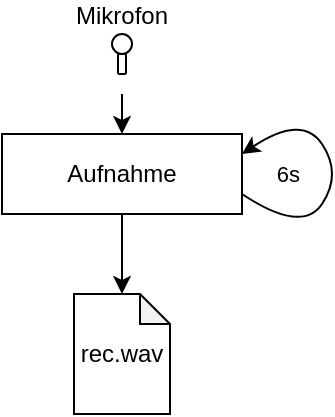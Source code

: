 <mxfile version="18.1.3" type="github" pages="4">
  <diagram id="bARDX519lpYNtVwNuSN_" name="Aufnahme">
    <mxGraphModel dx="1422" dy="766" grid="1" gridSize="10" guides="1" tooltips="1" connect="1" arrows="1" fold="1" page="1" pageScale="1" pageWidth="827" pageHeight="1169" math="0" shadow="0">
      <root>
        <mxCell id="0" />
        <mxCell id="1" parent="0" />
        <mxCell id="b0Co7ium0--Q_egbyEHV-4" style="edgeStyle=orthogonalEdgeStyle;rounded=0;orthogonalLoop=1;jettySize=auto;html=1;entryX=0.5;entryY=0;entryDx=0;entryDy=0;" parent="1" target="b0Co7ium0--Q_egbyEHV-3" edge="1">
          <mxGeometry relative="1" as="geometry">
            <mxPoint x="420" y="100" as="sourcePoint" />
          </mxGeometry>
        </mxCell>
        <mxCell id="b0Co7ium0--Q_egbyEHV-6" style="edgeStyle=orthogonalEdgeStyle;rounded=0;orthogonalLoop=1;jettySize=auto;html=1;entryX=0.5;entryY=0;entryDx=0;entryDy=0;entryPerimeter=0;" parent="1" source="b0Co7ium0--Q_egbyEHV-3" target="b0Co7ium0--Q_egbyEHV-5" edge="1">
          <mxGeometry relative="1" as="geometry" />
        </mxCell>
        <mxCell id="b0Co7ium0--Q_egbyEHV-3" value="Aufnahme" style="rounded=0;whiteSpace=wrap;html=1;fillColor=none;" parent="1" vertex="1">
          <mxGeometry x="360" y="120" width="120" height="40" as="geometry" />
        </mxCell>
        <mxCell id="b0Co7ium0--Q_egbyEHV-5" value="rec.wav" style="shape=note;whiteSpace=wrap;html=1;backgroundOutline=1;darkOpacity=0.05;fillColor=none;size=15;" parent="1" vertex="1">
          <mxGeometry x="396" y="200" width="48" height="60" as="geometry" />
        </mxCell>
        <mxCell id="b0Co7ium0--Q_egbyEHV-7" value="6s" style="curved=1;endArrow=classic;html=1;rounded=0;exitX=1;exitY=0.75;exitDx=0;exitDy=0;entryX=1;entryY=0.25;entryDx=0;entryDy=0;labelPosition=left;verticalLabelPosition=middle;align=right;verticalAlign=middle;" parent="1" source="b0Co7ium0--Q_egbyEHV-3" target="b0Co7ium0--Q_egbyEHV-3" edge="1">
          <mxGeometry x="0.154" y="17" width="50" height="50" relative="1" as="geometry">
            <mxPoint x="500" y="170" as="sourcePoint" />
            <mxPoint x="550" y="120" as="targetPoint" />
            <Array as="points">
              <mxPoint x="510" y="170" />
              <mxPoint x="530" y="140" />
              <mxPoint x="510" y="110" />
            </Array>
            <mxPoint as="offset" />
          </mxGeometry>
        </mxCell>
        <mxCell id="gfYS3WAT8t4bStKWkL5o-2" value="Mikrofon" style="ellipse;whiteSpace=wrap;html=1;aspect=fixed;shadow=0;sketch=0;fontSize=12;strokeColor=default;strokeWidth=1;fillColor=none;gradientColor=none;labelPosition=center;verticalLabelPosition=top;align=center;verticalAlign=bottom;" parent="1" vertex="1">
          <mxGeometry x="415" y="70" width="10" height="10" as="geometry" />
        </mxCell>
        <mxCell id="gfYS3WAT8t4bStKWkL5o-3" value="" style="rounded=1;whiteSpace=wrap;html=1;shadow=0;sketch=0;fontSize=12;strokeColor=default;strokeWidth=1;fillColor=none;gradientColor=none;" parent="1" vertex="1">
          <mxGeometry x="418" y="80" width="4" height="10" as="geometry" />
        </mxCell>
      </root>
    </mxGraphModel>
  </diagram>
  <diagram id="ig6ye1CEXL4cXCdWVsDu" name="Analyse">
    <mxGraphModel dx="677" dy="334" grid="1" gridSize="10" guides="1" tooltips="1" connect="1" arrows="1" fold="1" page="1" pageScale="1" pageWidth="827" pageHeight="1169" math="0" shadow="0">
      <root>
        <mxCell id="0" />
        <mxCell id="1" parent="0" />
        <mxCell id="jsb996s4NbxFvLmRE1MH-1" value="" style="rounded=0;whiteSpace=wrap;html=1;strokeWidth=1;fillColor=none;" parent="1" vertex="1">
          <mxGeometry x="260" y="160" width="490" height="100" as="geometry" />
        </mxCell>
        <mxCell id="jsb996s4NbxFvLmRE1MH-2" value="Tempo" style="html=1;verticalAlign=middle;labelBackgroundColor=none;endArrow=oval;endFill=0;endSize=8;rounded=0;labelPosition=left;verticalLabelPosition=middle;align=right;horizontal=0;" parent="1" edge="1">
          <mxGeometry x="1" y="10" width="160" relative="1" as="geometry">
            <mxPoint x="329.61" y="260" as="sourcePoint" />
            <mxPoint x="329.61" y="290" as="targetPoint" />
            <mxPoint x="-10" y="10" as="offset" />
          </mxGeometry>
        </mxCell>
        <mxCell id="DFTSDrlV5FmtQoffszC6-1" value="rec.wav" style="shape=note;whiteSpace=wrap;html=1;backgroundOutline=1;darkOpacity=0.05;fillColor=none;size=15;" parent="1" vertex="1">
          <mxGeometry x="480" y="50" width="50" height="70" as="geometry" />
        </mxCell>
        <mxCell id="7AgodbxEZoKmrq7ZFADK-1" value="RhythmExtractor2013" style="rounded=0;whiteSpace=wrap;html=1;strokeWidth=1;fillColor=none;fontSize=12;" parent="1" vertex="1">
          <mxGeometry x="270" y="190" width="120" height="40" as="geometry" />
        </mxCell>
        <mxCell id="7AgodbxEZoKmrq7ZFADK-2" value="Loudness" style="rounded=0;whiteSpace=wrap;html=1;strokeWidth=1;fillColor=none;" parent="1" vertex="1">
          <mxGeometry x="400" y="190" width="81" height="40" as="geometry" />
        </mxCell>
        <mxCell id="7AgodbxEZoKmrq7ZFADK-3" value="KeyExtractor" style="rounded=0;whiteSpace=wrap;html=1;strokeWidth=1;fillColor=none;" parent="1" vertex="1">
          <mxGeometry x="490" y="190" width="80" height="40" as="geometry" />
        </mxCell>
        <mxCell id="7AgodbxEZoKmrq7ZFADK-4" value="Lautstärke" style="html=1;verticalAlign=middle;labelBackgroundColor=none;endArrow=oval;endFill=0;endSize=8;rounded=0;labelPosition=left;verticalLabelPosition=middle;align=right;horizontal=0;" parent="1" edge="1">
          <mxGeometry x="1" y="10" width="160" relative="1" as="geometry">
            <mxPoint x="440.21" y="260" as="sourcePoint" />
            <mxPoint x="440.21" y="290" as="targetPoint" />
            <mxPoint x="-9" y="10" as="offset" />
          </mxGeometry>
        </mxCell>
        <mxCell id="7AgodbxEZoKmrq7ZFADK-5" value="Tonhöhe" style="verticalAlign=middle;labelBackgroundColor=none;endArrow=oval;endFill=0;endSize=8;rounded=0;labelPosition=left;verticalLabelPosition=middle;align=right;html=1;labelBorderColor=none;horizontal=0;" parent="1" edge="1">
          <mxGeometry x="1" y="10" width="160" relative="1" as="geometry">
            <mxPoint x="510" y="260" as="sourcePoint" />
            <mxPoint x="510" y="290" as="targetPoint" />
            <mxPoint x="-10" y="10" as="offset" />
          </mxGeometry>
        </mxCell>
        <mxCell id="7AgodbxEZoKmrq7ZFADK-6" value="Tonalität" style="html=1;verticalAlign=middle;labelBackgroundColor=none;endArrow=oval;endFill=0;endSize=8;rounded=0;labelPosition=left;verticalLabelPosition=middle;align=right;horizontal=0;" parent="1" edge="1">
          <mxGeometry x="1" y="10" width="160" relative="1" as="geometry">
            <mxPoint x="550" y="260" as="sourcePoint" />
            <mxPoint x="550" y="290" as="targetPoint" />
            <mxPoint x="-10" y="10" as="offset" />
          </mxGeometry>
        </mxCell>
        <mxCell id="qZxVMNSj1ruBpmE8DDHG-1" value="Analyse-Container" style="text;html=1;align=center;verticalAlign=middle;resizable=0;points=[];autosize=1;strokeColor=none;fillColor=none;fontSize=12;" parent="1" vertex="1">
          <mxGeometry x="260" y="140" width="110" height="20" as="geometry" />
        </mxCell>
        <mxCell id="nbPu6m8CbY6jxN3W5d46-1" value="" style="endArrow=classic;html=1;rounded=0;" edge="1" parent="1">
          <mxGeometry width="50" height="50" relative="1" as="geometry">
            <mxPoint x="504.71" y="120" as="sourcePoint" />
            <mxPoint x="504.71" y="160" as="targetPoint" />
          </mxGeometry>
        </mxCell>
        <mxCell id="nbPu6m8CbY6jxN3W5d46-4" value="TensorflowPredictMusiCNN" style="rounded=0;whiteSpace=wrap;html=1;strokeWidth=1;fillColor=none;" vertex="1" parent="1">
          <mxGeometry x="580" y="190" width="150" height="40" as="geometry" />
        </mxCell>
        <mxCell id="nbPu6m8CbY6jxN3W5d46-5" value="Genre" style="html=1;verticalAlign=middle;labelBackgroundColor=none;endArrow=oval;endFill=0;endSize=8;rounded=0;labelPosition=left;verticalLabelPosition=middle;align=right;horizontal=0;" edge="1" parent="1">
          <mxGeometry x="1" y="10" width="160" relative="1" as="geometry">
            <mxPoint x="630.0" y="260" as="sourcePoint" />
            <mxPoint x="630.0" y="290" as="targetPoint" />
            <mxPoint x="-10" y="10" as="offset" />
          </mxGeometry>
        </mxCell>
        <mxCell id="nbPu6m8CbY6jxN3W5d46-6" value="Stimmung" style="html=1;verticalAlign=middle;labelBackgroundColor=none;endArrow=oval;endFill=0;endSize=8;rounded=0;labelPosition=left;verticalLabelPosition=middle;align=right;horizontal=0;" edge="1" parent="1">
          <mxGeometry x="1" y="10" width="160" relative="1" as="geometry">
            <mxPoint x="679.81" y="260" as="sourcePoint" />
            <mxPoint x="679.81" y="290" as="targetPoint" />
            <mxPoint x="-10" y="10" as="offset" />
          </mxGeometry>
        </mxCell>
        <mxCell id="nbPu6m8CbY6jxN3W5d46-8" value="" style="endArrow=classic;html=1;rounded=0;exitX=0.51;exitY=0.002;exitDx=0;exitDy=0;exitPerimeter=0;entryX=0.5;entryY=0;entryDx=0;entryDy=0;" edge="1" parent="1" source="jsb996s4NbxFvLmRE1MH-1" target="7AgodbxEZoKmrq7ZFADK-1">
          <mxGeometry width="50" height="50" relative="1" as="geometry">
            <mxPoint x="620" y="110" as="sourcePoint" />
            <mxPoint x="670" y="60" as="targetPoint" />
            <Array as="points">
              <mxPoint x="330" y="170" />
            </Array>
          </mxGeometry>
        </mxCell>
        <mxCell id="nbPu6m8CbY6jxN3W5d46-9" value="" style="endArrow=classic;html=1;rounded=0;exitX=0.51;exitY=0.001;exitDx=0;exitDy=0;exitPerimeter=0;entryX=0.5;entryY=0;entryDx=0;entryDy=0;" edge="1" parent="1" source="jsb996s4NbxFvLmRE1MH-1" target="7AgodbxEZoKmrq7ZFADK-2">
          <mxGeometry width="50" height="50" relative="1" as="geometry">
            <mxPoint x="574.8" y="130.2" as="sourcePoint" />
            <mxPoint x="400.0" y="160" as="targetPoint" />
            <Array as="points">
              <mxPoint x="441" y="170" />
            </Array>
          </mxGeometry>
        </mxCell>
        <mxCell id="nbPu6m8CbY6jxN3W5d46-10" value="" style="endArrow=classic;html=1;rounded=0;exitX=0.509;exitY=0.001;exitDx=0;exitDy=0;exitPerimeter=0;entryX=0.5;entryY=0;entryDx=0;entryDy=0;" edge="1" parent="1" source="jsb996s4NbxFvLmRE1MH-1" target="7AgodbxEZoKmrq7ZFADK-3">
          <mxGeometry width="50" height="50" relative="1" as="geometry">
            <mxPoint x="524.8" y="180.2" as="sourcePoint" />
            <mxPoint x="350.0" y="210" as="targetPoint" />
            <Array as="points">
              <mxPoint x="530" y="170" />
            </Array>
          </mxGeometry>
        </mxCell>
        <mxCell id="nbPu6m8CbY6jxN3W5d46-11" value="" style="endArrow=classic;html=1;rounded=0;entryX=0.5;entryY=0;entryDx=0;entryDy=0;exitX=0.51;exitY=0.002;exitDx=0;exitDy=0;exitPerimeter=0;" edge="1" parent="1" source="jsb996s4NbxFvLmRE1MH-1" target="nbPu6m8CbY6jxN3W5d46-4">
          <mxGeometry width="50" height="50" relative="1" as="geometry">
            <mxPoint x="510" y="160" as="sourcePoint" />
            <mxPoint x="360.0" y="220" as="targetPoint" />
            <Array as="points">
              <mxPoint x="655" y="170" />
            </Array>
          </mxGeometry>
        </mxCell>
        <mxCell id="nbPu6m8CbY6jxN3W5d46-12" value="" style="endArrow=classic;html=1;rounded=0;" edge="1" parent="1">
          <mxGeometry width="50" height="50" relative="1" as="geometry">
            <mxPoint x="330" y="230" as="sourcePoint" />
            <mxPoint x="329.76" y="260" as="targetPoint" />
          </mxGeometry>
        </mxCell>
        <mxCell id="nbPu6m8CbY6jxN3W5d46-13" value="" style="endArrow=classic;html=1;rounded=0;" edge="1" parent="1">
          <mxGeometry width="50" height="50" relative="1" as="geometry">
            <mxPoint x="440" y="230" as="sourcePoint" />
            <mxPoint x="440.26" y="260" as="targetPoint" />
          </mxGeometry>
        </mxCell>
        <mxCell id="nbPu6m8CbY6jxN3W5d46-14" value="" style="endArrow=classic;html=1;rounded=0;" edge="1" parent="1">
          <mxGeometry width="50" height="50" relative="1" as="geometry">
            <mxPoint x="510" y="230" as="sourcePoint" />
            <mxPoint x="510.0" y="260" as="targetPoint" />
          </mxGeometry>
        </mxCell>
        <mxCell id="nbPu6m8CbY6jxN3W5d46-15" value="" style="endArrow=classic;html=1;rounded=0;" edge="1" parent="1">
          <mxGeometry width="50" height="50" relative="1" as="geometry">
            <mxPoint x="550" y="230" as="sourcePoint" />
            <mxPoint x="550" y="260" as="targetPoint" />
          </mxGeometry>
        </mxCell>
        <mxCell id="nbPu6m8CbY6jxN3W5d46-16" value="" style="endArrow=classic;html=1;rounded=0;" edge="1" parent="1">
          <mxGeometry width="50" height="50" relative="1" as="geometry">
            <mxPoint x="630" y="230" as="sourcePoint" />
            <mxPoint x="630" y="260" as="targetPoint" />
          </mxGeometry>
        </mxCell>
        <mxCell id="nbPu6m8CbY6jxN3W5d46-17" value="" style="endArrow=classic;html=1;rounded=0;" edge="1" parent="1">
          <mxGeometry width="50" height="50" relative="1" as="geometry">
            <mxPoint x="680" y="230" as="sourcePoint" />
            <mxPoint x="680" y="260" as="targetPoint" />
          </mxGeometry>
        </mxCell>
        <mxCell id="OpYL9JwlWzgxSmTTD2SX-1" value="msd-musicnn-1.pb" style="rounded=1;whiteSpace=wrap;html=1;dashed=1;fillColor=none;fontSize=10;" vertex="1" parent="1">
          <mxGeometry x="805" y="90" width="170" height="20" as="geometry" />
        </mxCell>
        <mxCell id="OpYL9JwlWzgxSmTTD2SX-2" value="Vortrainierte ML-Modelle" style="text;html=1;align=center;verticalAlign=middle;resizable=0;points=[];autosize=1;strokeColor=none;fillColor=none;fontSize=12;" vertex="1" parent="1">
          <mxGeometry x="815" y="60" width="150" height="20" as="geometry" />
        </mxCell>
        <mxCell id="OpYL9JwlWzgxSmTTD2SX-4" value="" style="endArrow=none;html=1;rounded=0;startSize=6;" edge="1" parent="1">
          <mxGeometry width="50" height="50" relative="1" as="geometry">
            <mxPoint x="985" y="110" as="sourcePoint" />
            <mxPoint x="985" y="90" as="targetPoint" />
          </mxGeometry>
        </mxCell>
        <mxCell id="OpYL9JwlWzgxSmTTD2SX-5" value="Genre" style="text;html=1;align=left;verticalAlign=middle;resizable=0;points=[];autosize=1;strokeColor=none;fillColor=none;" vertex="1" parent="1">
          <mxGeometry x="1005" y="90" width="50" height="20" as="geometry" />
        </mxCell>
        <mxCell id="OpYL9JwlWzgxSmTTD2SX-6" value="" style="endArrow=none;html=1;rounded=0;startSize=6;" edge="1" parent="1" target="OpYL9JwlWzgxSmTTD2SX-5">
          <mxGeometry width="50" height="50" relative="1" as="geometry">
            <mxPoint x="985" y="100" as="sourcePoint" />
            <mxPoint x="1035" y="120" as="targetPoint" />
          </mxGeometry>
        </mxCell>
        <mxCell id="OpYL9JwlWzgxSmTTD2SX-7" value="dancability-musicnn-msd.pb" style="rounded=1;whiteSpace=wrap;html=1;dashed=1;fillColor=none;fontSize=10;" vertex="1" parent="1">
          <mxGeometry x="805" y="120" width="170" height="20" as="geometry" />
        </mxCell>
        <mxCell id="OpYL9JwlWzgxSmTTD2SX-8" value="mood_acoustic-musicnn-msd.pb" style="rounded=1;whiteSpace=wrap;html=1;dashed=1;fillColor=none;fontSize=10;" vertex="1" parent="1">
          <mxGeometry x="805" y="150" width="170" height="20" as="geometry" />
        </mxCell>
        <mxCell id="OpYL9JwlWzgxSmTTD2SX-9" value="mood_aggressive-musicnn-msd.pb" style="rounded=1;whiteSpace=wrap;html=1;dashed=1;fillColor=none;fontSize=10;" vertex="1" parent="1">
          <mxGeometry x="805" y="180" width="170" height="20" as="geometry" />
        </mxCell>
        <mxCell id="OpYL9JwlWzgxSmTTD2SX-10" value="mood_electronic-musicnn-msd.pb" style="rounded=1;whiteSpace=wrap;html=1;dashed=1;fillColor=none;fontSize=10;" vertex="1" parent="1">
          <mxGeometry x="805" y="210" width="170" height="20" as="geometry" />
        </mxCell>
        <mxCell id="OpYL9JwlWzgxSmTTD2SX-11" value="mood_happy-musicnn-msd.pb" style="rounded=1;whiteSpace=wrap;html=1;dashed=1;fillColor=none;fontSize=10;" vertex="1" parent="1">
          <mxGeometry x="805" y="240" width="170" height="20" as="geometry" />
        </mxCell>
        <mxCell id="OpYL9JwlWzgxSmTTD2SX-12" value="mood_party-musicnn-msd.pb" style="rounded=1;whiteSpace=wrap;html=1;dashed=1;fillColor=none;fontSize=10;" vertex="1" parent="1">
          <mxGeometry x="805" y="270" width="170" height="20" as="geometry" />
        </mxCell>
        <mxCell id="OpYL9JwlWzgxSmTTD2SX-13" value="mood_relaxed-musicnn-msd.pb" style="rounded=1;whiteSpace=wrap;html=1;dashed=1;fillColor=none;fontSize=10;" vertex="1" parent="1">
          <mxGeometry x="805" y="300" width="170" height="20" as="geometry" />
        </mxCell>
        <mxCell id="OpYL9JwlWzgxSmTTD2SX-14" value="mood_sad-musicnn-msd.pb" style="rounded=1;whiteSpace=wrap;html=1;dashed=1;fillColor=none;fontSize=10;" vertex="1" parent="1">
          <mxGeometry x="805" y="330" width="170" height="20" as="geometry" />
        </mxCell>
        <mxCell id="OpYL9JwlWzgxSmTTD2SX-16" value="" style="endArrow=none;html=1;rounded=0;startSize=6;" edge="1" parent="1">
          <mxGeometry width="50" height="50" relative="1" as="geometry">
            <mxPoint x="985" y="350.4" as="sourcePoint" />
            <mxPoint x="985" y="120" as="targetPoint" />
          </mxGeometry>
        </mxCell>
        <mxCell id="OpYL9JwlWzgxSmTTD2SX-17" value="Stimmung" style="text;html=1;align=left;verticalAlign=middle;resizable=0;points=[];autosize=1;strokeColor=none;fillColor=none;" vertex="1" parent="1">
          <mxGeometry x="995" y="210" width="70" height="20" as="geometry" />
        </mxCell>
        <mxCell id="OpYL9JwlWzgxSmTTD2SX-19" value="" style="endArrow=none;html=1;rounded=0;startSize=6;" edge="1" parent="1">
          <mxGeometry width="50" height="50" relative="1" as="geometry">
            <mxPoint x="985" y="219.81" as="sourcePoint" />
            <mxPoint x="1005" y="219.81" as="targetPoint" />
          </mxGeometry>
        </mxCell>
        <mxCell id="OpYL9JwlWzgxSmTTD2SX-21" value="" style="endArrow=classic;html=1;rounded=0;fontSize=10;startSize=6;" edge="1" parent="1">
          <mxGeometry width="50" height="50" relative="1" as="geometry">
            <mxPoint x="760" y="210" as="sourcePoint" />
            <mxPoint x="730" y="209.6" as="targetPoint" />
          </mxGeometry>
        </mxCell>
        <mxCell id="OpYL9JwlWzgxSmTTD2SX-23" value="" style="endArrow=none;html=1;rounded=0;fontSize=10;startSize=6;entryX=0;entryY=0.5;entryDx=0;entryDy=0;" edge="1" parent="1" target="OpYL9JwlWzgxSmTTD2SX-1">
          <mxGeometry width="50" height="50" relative="1" as="geometry">
            <mxPoint x="760" y="210" as="sourcePoint" />
            <mxPoint x="800" y="90" as="targetPoint" />
            <Array as="points">
              <mxPoint x="770" y="100" />
            </Array>
          </mxGeometry>
        </mxCell>
        <mxCell id="OpYL9JwlWzgxSmTTD2SX-24" value="" style="endArrow=none;html=1;rounded=0;fontSize=10;startSize=6;entryX=0;entryY=0.5;entryDx=0;entryDy=0;" edge="1" parent="1" target="OpYL9JwlWzgxSmTTD2SX-7">
          <mxGeometry width="50" height="50" relative="1" as="geometry">
            <mxPoint x="760" y="210" as="sourcePoint" />
            <mxPoint x="815" y="110" as="targetPoint" />
            <Array as="points">
              <mxPoint x="780" y="130" />
            </Array>
          </mxGeometry>
        </mxCell>
        <mxCell id="OpYL9JwlWzgxSmTTD2SX-25" value="" style="endArrow=none;html=1;rounded=0;fontSize=10;startSize=6;entryX=0;entryY=0.5;entryDx=0;entryDy=0;" edge="1" parent="1" target="OpYL9JwlWzgxSmTTD2SX-8">
          <mxGeometry width="50" height="50" relative="1" as="geometry">
            <mxPoint x="760" y="210" as="sourcePoint" />
            <mxPoint x="825" y="120" as="targetPoint" />
            <Array as="points">
              <mxPoint x="790" y="160" />
            </Array>
          </mxGeometry>
        </mxCell>
        <mxCell id="OpYL9JwlWzgxSmTTD2SX-26" value="" style="endArrow=none;html=1;rounded=0;fontSize=10;startSize=6;entryX=0;entryY=0.5;entryDx=0;entryDy=0;" edge="1" parent="1" target="OpYL9JwlWzgxSmTTD2SX-9">
          <mxGeometry width="50" height="50" relative="1" as="geometry">
            <mxPoint x="760" y="210" as="sourcePoint" />
            <mxPoint x="835" y="130" as="targetPoint" />
            <Array as="points">
              <mxPoint x="790" y="190" />
            </Array>
          </mxGeometry>
        </mxCell>
        <mxCell id="OpYL9JwlWzgxSmTTD2SX-27" value="" style="endArrow=none;html=1;rounded=0;fontSize=10;startSize=6;entryX=0;entryY=0.5;entryDx=0;entryDy=0;" edge="1" parent="1" target="OpYL9JwlWzgxSmTTD2SX-10">
          <mxGeometry width="50" height="50" relative="1" as="geometry">
            <mxPoint x="760" y="210" as="sourcePoint" />
            <mxPoint x="845" y="140" as="targetPoint" />
            <Array as="points">
              <mxPoint x="790" y="220" />
            </Array>
          </mxGeometry>
        </mxCell>
        <mxCell id="OpYL9JwlWzgxSmTTD2SX-28" value="" style="endArrow=none;html=1;rounded=0;fontSize=10;startSize=6;entryX=0;entryY=0.5;entryDx=0;entryDy=0;" edge="1" parent="1" target="OpYL9JwlWzgxSmTTD2SX-11">
          <mxGeometry width="50" height="50" relative="1" as="geometry">
            <mxPoint x="760" y="210" as="sourcePoint" />
            <mxPoint x="855" y="150" as="targetPoint" />
            <Array as="points">
              <mxPoint x="790" y="250" />
            </Array>
          </mxGeometry>
        </mxCell>
        <mxCell id="OpYL9JwlWzgxSmTTD2SX-29" value="" style="endArrow=none;html=1;rounded=0;fontSize=10;startSize=6;exitX=0;exitY=0.5;exitDx=0;exitDy=0;" edge="1" parent="1" source="OpYL9JwlWzgxSmTTD2SX-12">
          <mxGeometry width="50" height="50" relative="1" as="geometry">
            <mxPoint x="820" y="270" as="sourcePoint" />
            <mxPoint x="760" y="210" as="targetPoint" />
            <Array as="points">
              <mxPoint x="790" y="280" />
            </Array>
          </mxGeometry>
        </mxCell>
        <mxCell id="OpYL9JwlWzgxSmTTD2SX-30" value="" style="endArrow=none;html=1;rounded=0;fontSize=10;startSize=6;exitX=0;exitY=0.5;exitDx=0;exitDy=0;" edge="1" parent="1" source="OpYL9JwlWzgxSmTTD2SX-13">
          <mxGeometry width="50" height="50" relative="1" as="geometry">
            <mxPoint x="815" y="290" as="sourcePoint" />
            <mxPoint x="760" y="210" as="targetPoint" />
            <Array as="points">
              <mxPoint x="780" y="310" />
            </Array>
          </mxGeometry>
        </mxCell>
        <mxCell id="OpYL9JwlWzgxSmTTD2SX-31" value="" style="endArrow=none;html=1;rounded=0;fontSize=10;startSize=6;exitX=0;exitY=0.5;exitDx=0;exitDy=0;" edge="1" parent="1" source="OpYL9JwlWzgxSmTTD2SX-14">
          <mxGeometry width="50" height="50" relative="1" as="geometry">
            <mxPoint x="825" y="300" as="sourcePoint" />
            <mxPoint x="760" y="210" as="targetPoint" />
            <Array as="points">
              <mxPoint x="770" y="340" />
            </Array>
          </mxGeometry>
        </mxCell>
      </root>
    </mxGraphModel>
  </diagram>
  <diagram id="JZgN6x6NQCmFPZAqGVXT" name="Cache">
    <mxGraphModel dx="474" dy="255" grid="1" gridSize="10" guides="1" tooltips="1" connect="1" arrows="1" fold="1" page="1" pageScale="1" pageWidth="827" pageHeight="1169" math="0" shadow="0">
      <root>
        <mxCell id="0" />
        <mxCell id="1" parent="0" />
        <mxCell id="ppudIwoGMJgjri9WrSa5-1" value="Redis&lt;br&gt;KV Store" style="strokeWidth=1;html=1;shape=mxgraph.flowchart.database;whiteSpace=wrap;fillColor=none;labelPosition=center;verticalLabelPosition=bottom;align=center;verticalAlign=top;" parent="1" vertex="1">
          <mxGeometry x="370" y="120" width="60" height="40" as="geometry" />
        </mxCell>
        <mxCell id="ppudIwoGMJgjri9WrSa5-2" value="Tempo" style="html=1;verticalAlign=middle;labelBackgroundColor=none;endArrow=oval;endFill=0;endSize=8;rounded=0;labelPosition=right;verticalLabelPosition=middle;align=left;" parent="1" edge="1">
          <mxGeometry x="1" y="10" width="160" relative="1" as="geometry">
            <mxPoint x="460" y="100" as="sourcePoint" />
            <mxPoint x="490" y="100" as="targetPoint" />
            <mxPoint x="10" y="10" as="offset" />
          </mxGeometry>
        </mxCell>
        <mxCell id="ppudIwoGMJgjri9WrSa5-3" value="" style="rounded=0;whiteSpace=wrap;html=1;fillColor=none;" parent="1" vertex="1">
          <mxGeometry x="340" y="90" width="120" height="120" as="geometry" />
        </mxCell>
        <mxCell id="ppudIwoGMJgjri9WrSa5-4" value="Lautstärke" style="html=1;verticalAlign=middle;labelBackgroundColor=none;endArrow=oval;endFill=0;endSize=8;rounded=0;labelPosition=right;verticalLabelPosition=middle;align=left;" parent="1" edge="1">
          <mxGeometry x="1" y="10" width="160" relative="1" as="geometry">
            <mxPoint x="460" y="120" as="sourcePoint" />
            <mxPoint x="490" y="120" as="targetPoint" />
            <mxPoint x="10" y="10" as="offset" />
          </mxGeometry>
        </mxCell>
        <mxCell id="ppudIwoGMJgjri9WrSa5-5" value="Tonhöhe" style="html=1;verticalAlign=middle;labelBackgroundColor=none;endArrow=oval;endFill=0;endSize=8;rounded=0;labelPosition=right;verticalLabelPosition=middle;align=left;" parent="1" edge="1">
          <mxGeometry x="1" y="10" width="160" relative="1" as="geometry">
            <mxPoint x="460" y="140" as="sourcePoint" />
            <mxPoint x="490" y="140" as="targetPoint" />
            <mxPoint x="10" y="10" as="offset" />
          </mxGeometry>
        </mxCell>
        <mxCell id="ppudIwoGMJgjri9WrSa5-6" value="Tonalität" style="html=1;verticalAlign=middle;labelBackgroundColor=none;endArrow=oval;endFill=0;endSize=8;rounded=0;labelPosition=right;verticalLabelPosition=middle;align=left;" parent="1" edge="1">
          <mxGeometry x="1" y="10" width="160" relative="1" as="geometry">
            <mxPoint x="460" y="160" as="sourcePoint" />
            <mxPoint x="490" y="160" as="targetPoint" />
            <mxPoint x="10" y="10" as="offset" />
          </mxGeometry>
        </mxCell>
        <mxCell id="ppudIwoGMJgjri9WrSa5-7" value="Tempo" style="html=1;verticalAlign=middle;labelBackgroundColor=none;startArrow=halfCircle;startFill=0;startSize=2;endArrow=none;rounded=0;labelPosition=left;verticalLabelPosition=middle;align=right;" parent="1" edge="1">
          <mxGeometry x="-1" y="-10" relative="1" as="geometry">
            <mxPoint x="310" y="100" as="sourcePoint" />
            <mxPoint x="340" y="100" as="targetPoint" />
            <mxPoint x="-10" y="-10" as="offset" />
          </mxGeometry>
        </mxCell>
        <mxCell id="ppudIwoGMJgjri9WrSa5-8" value="Lautstärke" style="html=1;verticalAlign=middle;labelBackgroundColor=none;startArrow=halfCircle;startFill=0;startSize=2;endArrow=none;rounded=0;labelPosition=left;verticalLabelPosition=middle;align=right;" parent="1" edge="1">
          <mxGeometry x="-1" y="-10" relative="1" as="geometry">
            <mxPoint x="310" y="120" as="sourcePoint" />
            <mxPoint x="340" y="120" as="targetPoint" />
            <mxPoint x="-10" y="-10" as="offset" />
          </mxGeometry>
        </mxCell>
        <mxCell id="ppudIwoGMJgjri9WrSa5-9" value="Tonhöhe" style="html=1;verticalAlign=middle;labelBackgroundColor=none;startArrow=halfCircle;startFill=0;startSize=2;endArrow=none;rounded=0;labelPosition=left;verticalLabelPosition=middle;align=right;" parent="1" edge="1">
          <mxGeometry x="-1" y="-10" relative="1" as="geometry">
            <mxPoint x="310" y="139.8" as="sourcePoint" />
            <mxPoint x="340" y="139.8" as="targetPoint" />
            <mxPoint x="-10" y="-10" as="offset" />
          </mxGeometry>
        </mxCell>
        <mxCell id="ppudIwoGMJgjri9WrSa5-10" value="Tonalität" style="html=1;verticalAlign=middle;labelBackgroundColor=none;startArrow=halfCircle;startFill=0;startSize=2;endArrow=none;rounded=0;labelPosition=left;verticalLabelPosition=middle;align=right;" parent="1" edge="1">
          <mxGeometry x="-1" y="-10" relative="1" as="geometry">
            <mxPoint x="310" y="160" as="sourcePoint" />
            <mxPoint x="340" y="160" as="targetPoint" />
            <mxPoint x="-10" y="-10" as="offset" />
          </mxGeometry>
        </mxCell>
        <mxCell id="D-crquRMJYATLzQV5hDr-1" value="Cache-Container" style="text;html=1;align=center;verticalAlign=middle;resizable=0;points=[];autosize=1;strokeColor=none;fillColor=none;fontSize=12;" parent="1" vertex="1">
          <mxGeometry x="345" y="70" width="110" height="20" as="geometry" />
        </mxCell>
        <mxCell id="hnTEgbGnBb2S3VTNwjmt-1" value="Genre" style="html=1;verticalAlign=middle;labelBackgroundColor=none;startArrow=halfCircle;startFill=0;startSize=2;endArrow=none;rounded=0;labelPosition=left;verticalLabelPosition=middle;align=right;" edge="1" parent="1">
          <mxGeometry x="-1" y="-10" relative="1" as="geometry">
            <mxPoint x="310.0" y="180" as="sourcePoint" />
            <mxPoint x="340.0" y="180" as="targetPoint" />
            <mxPoint x="-10" y="-10" as="offset" />
          </mxGeometry>
        </mxCell>
        <mxCell id="hnTEgbGnBb2S3VTNwjmt-2" value="Stimmung" style="html=1;verticalAlign=middle;labelBackgroundColor=none;startArrow=halfCircle;startFill=0;startSize=2;endArrow=none;rounded=0;labelPosition=left;verticalLabelPosition=middle;align=right;" edge="1" parent="1">
          <mxGeometry x="-1" y="-10" relative="1" as="geometry">
            <mxPoint x="310.0" y="200" as="sourcePoint" />
            <mxPoint x="340.0" y="200" as="targetPoint" />
            <mxPoint x="-10" y="-10" as="offset" />
          </mxGeometry>
        </mxCell>
        <mxCell id="hnTEgbGnBb2S3VTNwjmt-3" value="Genre" style="html=1;verticalAlign=middle;labelBackgroundColor=none;endArrow=oval;endFill=0;endSize=8;rounded=0;labelPosition=right;verticalLabelPosition=middle;align=left;" edge="1" parent="1">
          <mxGeometry x="1" y="10" width="160" relative="1" as="geometry">
            <mxPoint x="460" y="180" as="sourcePoint" />
            <mxPoint x="490" y="180" as="targetPoint" />
            <mxPoint x="10" y="10" as="offset" />
          </mxGeometry>
        </mxCell>
        <mxCell id="hnTEgbGnBb2S3VTNwjmt-4" value="Stimmung" style="html=1;verticalAlign=middle;labelBackgroundColor=none;endArrow=oval;endFill=0;endSize=8;rounded=0;labelPosition=right;verticalLabelPosition=middle;align=left;" edge="1" parent="1">
          <mxGeometry x="1" y="10" width="160" relative="1" as="geometry">
            <mxPoint x="460" y="200" as="sourcePoint" />
            <mxPoint x="490" y="200" as="targetPoint" />
            <mxPoint x="10" y="10" as="offset" />
          </mxGeometry>
        </mxCell>
      </root>
    </mxGraphModel>
  </diagram>
  <diagram id="9Ykb8u4myzaHsO1sNgIG" name="Animation">
    <mxGraphModel dx="1422" dy="766" grid="1" gridSize="10" guides="1" tooltips="1" connect="1" arrows="1" fold="1" page="1" pageScale="1" pageWidth="827" pageHeight="1169" math="0" shadow="0">
      <root>
        <mxCell id="0" />
        <mxCell id="1" parent="0" />
        <mxCell id="uMNEahNVEHUlMxa5SLzd-1" value="Tempo" style="html=1;verticalAlign=middle;labelBackgroundColor=none;startArrow=halfCircle;startFill=0;startSize=2;endArrow=none;rounded=0;labelPosition=right;verticalLabelPosition=middle;align=left;horizontal=0;" parent="1" edge="1">
          <mxGeometry x="-1" y="-10" relative="1" as="geometry">
            <mxPoint x="400" y="90" as="sourcePoint" />
            <mxPoint x="400" y="120" as="targetPoint" />
            <mxPoint x="10" y="-10" as="offset" />
          </mxGeometry>
        </mxCell>
        <mxCell id="uMNEahNVEHUlMxa5SLzd-3" value="Tonhöhe" style="html=1;verticalAlign=middle;labelBackgroundColor=none;startArrow=halfCircle;startFill=0;startSize=2;endArrow=none;rounded=0;labelPosition=right;verticalLabelPosition=middle;align=left;horizontal=0;" parent="1" edge="1">
          <mxGeometry x="-1" y="-10" relative="1" as="geometry">
            <mxPoint x="280" y="89.8" as="sourcePoint" />
            <mxPoint x="280" y="120" as="targetPoint" />
            <mxPoint x="10" y="-10" as="offset" />
          </mxGeometry>
        </mxCell>
        <mxCell id="uMNEahNVEHUlMxa5SLzd-4" value="Tonalität" style="html=1;verticalAlign=middle;labelBackgroundColor=none;startArrow=halfCircle;startFill=0;startSize=2;endArrow=none;rounded=0;labelPosition=right;verticalLabelPosition=middle;align=left;horizontal=0;" parent="1" edge="1">
          <mxGeometry x="-1" y="-10" relative="1" as="geometry">
            <mxPoint x="320" y="90" as="sourcePoint" />
            <mxPoint x="320" y="120" as="targetPoint" />
            <mxPoint x="10" y="-10" as="offset" />
          </mxGeometry>
        </mxCell>
        <mxCell id="uMNEahNVEHUlMxa5SLzd-5" value="" style="rounded=0;whiteSpace=wrap;html=1;fontSize=12;strokeWidth=1;fillColor=none;" parent="1" vertex="1">
          <mxGeometry x="100" y="120" width="340" height="330" as="geometry" />
        </mxCell>
        <mxCell id="uMNEahNVEHUlMxa5SLzd-6" value="Lautstärke" style="html=1;verticalAlign=middle;labelBackgroundColor=none;startArrow=halfCircle;startFill=0;startSize=2;endArrow=none;rounded=0;labelPosition=right;verticalLabelPosition=middle;align=left;horizontal=0;" parent="1" edge="1">
          <mxGeometry x="-1" y="-10" relative="1" as="geometry">
            <mxPoint x="360" y="89.8" as="sourcePoint" />
            <mxPoint x="360" y="120" as="targetPoint" />
            <mxPoint x="10" y="-10" as="offset" />
          </mxGeometry>
        </mxCell>
        <mxCell id="uMNEahNVEHUlMxa5SLzd-7" value="Addieren" style="rounded=0;whiteSpace=wrap;html=1;fontSize=12;strokeWidth=1;fillColor=none;" parent="1" vertex="1">
          <mxGeometry x="260" y="140" width="80" height="30" as="geometry" />
        </mxCell>
        <mxCell id="uMNEahNVEHUlMxa5SLzd-67" value="RGB-Matrizen&lt;br&gt;(Graustufen)" style="text;html=1;align=center;verticalAlign=middle;resizable=0;points=[];autosize=1;strokeColor=none;fillColor=none;fontSize=12;" parent="1" vertex="1">
          <mxGeometry x="10" y="90" width="90" height="30" as="geometry" />
        </mxCell>
        <mxCell id="uMNEahNVEHUlMxa5SLzd-68" value="" style="shape=table;html=1;whiteSpace=wrap;startSize=0;container=1;collapsible=0;childLayout=tableLayout;shadow=0;sketch=0;fontSize=12;strokeColor=default;strokeWidth=1;fillColor=#00FF00;gradientColor=none;" parent="1" vertex="1">
          <mxGeometry x="310" y="200" width="30" height="30" as="geometry" />
        </mxCell>
        <mxCell id="uMNEahNVEHUlMxa5SLzd-69" value="" style="shape=tableRow;horizontal=0;startSize=0;swimlaneHead=0;swimlaneBody=0;top=0;left=0;bottom=0;right=0;collapsible=0;dropTarget=0;fillColor=none;points=[[0,0.5],[1,0.5]];portConstraint=eastwest;shadow=0;sketch=0;fontSize=12;strokeColor=default;strokeWidth=1;" parent="uMNEahNVEHUlMxa5SLzd-68" vertex="1">
          <mxGeometry width="30" height="10" as="geometry" />
        </mxCell>
        <mxCell id="uMNEahNVEHUlMxa5SLzd-70" value="" style="shape=partialRectangle;html=1;whiteSpace=wrap;connectable=0;fillColor=none;top=0;left=0;bottom=0;right=0;overflow=hidden;shadow=0;sketch=0;fontSize=12;strokeColor=default;strokeWidth=1;" parent="uMNEahNVEHUlMxa5SLzd-69" vertex="1">
          <mxGeometry width="11" height="10" as="geometry">
            <mxRectangle width="11" height="10" as="alternateBounds" />
          </mxGeometry>
        </mxCell>
        <mxCell id="uMNEahNVEHUlMxa5SLzd-71" value="" style="shape=partialRectangle;html=1;whiteSpace=wrap;connectable=0;fillColor=none;top=0;left=0;bottom=0;right=0;overflow=hidden;shadow=0;sketch=0;fontSize=12;strokeColor=default;strokeWidth=1;" parent="uMNEahNVEHUlMxa5SLzd-69" vertex="1">
          <mxGeometry x="11" width="9" height="10" as="geometry">
            <mxRectangle width="9" height="10" as="alternateBounds" />
          </mxGeometry>
        </mxCell>
        <mxCell id="uMNEahNVEHUlMxa5SLzd-72" value="" style="shape=partialRectangle;html=1;whiteSpace=wrap;connectable=0;fillColor=none;top=0;left=0;bottom=0;right=0;overflow=hidden;shadow=0;sketch=0;fontSize=12;strokeColor=default;strokeWidth=1;" parent="uMNEahNVEHUlMxa5SLzd-69" vertex="1">
          <mxGeometry x="20" width="10" height="10" as="geometry">
            <mxRectangle width="10" height="10" as="alternateBounds" />
          </mxGeometry>
        </mxCell>
        <mxCell id="uMNEahNVEHUlMxa5SLzd-73" value="" style="shape=tableRow;horizontal=0;startSize=0;swimlaneHead=0;swimlaneBody=0;top=0;left=0;bottom=0;right=0;collapsible=0;dropTarget=0;fillColor=none;points=[[0,0.5],[1,0.5]];portConstraint=eastwest;shadow=0;sketch=0;fontSize=12;strokeColor=default;strokeWidth=1;" parent="uMNEahNVEHUlMxa5SLzd-68" vertex="1">
          <mxGeometry y="10" width="30" height="10" as="geometry" />
        </mxCell>
        <mxCell id="uMNEahNVEHUlMxa5SLzd-74" value="" style="shape=partialRectangle;html=1;whiteSpace=wrap;connectable=0;fillColor=none;top=0;left=0;bottom=0;right=0;overflow=hidden;shadow=0;sketch=0;fontSize=12;strokeColor=default;strokeWidth=1;" parent="uMNEahNVEHUlMxa5SLzd-73" vertex="1">
          <mxGeometry width="11" height="10" as="geometry">
            <mxRectangle width="11" height="10" as="alternateBounds" />
          </mxGeometry>
        </mxCell>
        <mxCell id="uMNEahNVEHUlMxa5SLzd-75" value="" style="shape=partialRectangle;html=1;whiteSpace=wrap;connectable=0;fillColor=none;top=0;left=0;bottom=0;right=0;overflow=hidden;shadow=0;sketch=0;fontSize=12;strokeColor=default;strokeWidth=1;" parent="uMNEahNVEHUlMxa5SLzd-73" vertex="1">
          <mxGeometry x="11" width="9" height="10" as="geometry">
            <mxRectangle width="9" height="10" as="alternateBounds" />
          </mxGeometry>
        </mxCell>
        <mxCell id="uMNEahNVEHUlMxa5SLzd-76" value="" style="shape=partialRectangle;html=1;whiteSpace=wrap;connectable=0;fillColor=none;top=0;left=0;bottom=0;right=0;overflow=hidden;shadow=0;sketch=0;fontSize=12;strokeColor=default;strokeWidth=1;" parent="uMNEahNVEHUlMxa5SLzd-73" vertex="1">
          <mxGeometry x="20" width="10" height="10" as="geometry">
            <mxRectangle width="10" height="10" as="alternateBounds" />
          </mxGeometry>
        </mxCell>
        <mxCell id="uMNEahNVEHUlMxa5SLzd-77" value="" style="shape=tableRow;horizontal=0;startSize=0;swimlaneHead=0;swimlaneBody=0;top=0;left=0;bottom=0;right=0;collapsible=0;dropTarget=0;fillColor=none;points=[[0,0.5],[1,0.5]];portConstraint=eastwest;shadow=0;sketch=0;fontSize=12;strokeColor=default;strokeWidth=1;" parent="uMNEahNVEHUlMxa5SLzd-68" vertex="1">
          <mxGeometry y="20" width="30" height="10" as="geometry" />
        </mxCell>
        <mxCell id="uMNEahNVEHUlMxa5SLzd-78" value="" style="shape=partialRectangle;html=1;whiteSpace=wrap;connectable=0;fillColor=none;top=0;left=0;bottom=0;right=0;overflow=hidden;shadow=0;sketch=0;fontSize=12;strokeColor=default;strokeWidth=1;" parent="uMNEahNVEHUlMxa5SLzd-77" vertex="1">
          <mxGeometry width="11" height="10" as="geometry">
            <mxRectangle width="11" height="10" as="alternateBounds" />
          </mxGeometry>
        </mxCell>
        <mxCell id="uMNEahNVEHUlMxa5SLzd-79" value="" style="shape=partialRectangle;html=1;whiteSpace=wrap;connectable=0;fillColor=none;top=0;left=0;bottom=0;right=0;overflow=hidden;shadow=0;sketch=0;fontSize=12;strokeColor=default;strokeWidth=1;" parent="uMNEahNVEHUlMxa5SLzd-77" vertex="1">
          <mxGeometry x="11" width="9" height="10" as="geometry">
            <mxRectangle width="9" height="10" as="alternateBounds" />
          </mxGeometry>
        </mxCell>
        <mxCell id="uMNEahNVEHUlMxa5SLzd-80" value="" style="shape=partialRectangle;html=1;whiteSpace=wrap;connectable=0;fillColor=none;top=0;left=0;bottom=0;right=0;overflow=hidden;pointerEvents=1;shadow=0;sketch=0;fontSize=12;strokeColor=default;strokeWidth=1;" parent="uMNEahNVEHUlMxa5SLzd-77" vertex="1">
          <mxGeometry x="20" width="10" height="10" as="geometry">
            <mxRectangle width="10" height="10" as="alternateBounds" />
          </mxGeometry>
        </mxCell>
        <mxCell id="uMNEahNVEHUlMxa5SLzd-81" value="RGB-Matrix&lt;br&gt;(gefärbt)" style="text;html=1;align=center;verticalAlign=middle;resizable=0;points=[];autosize=1;strokeColor=none;fillColor=none;fontSize=12;" parent="1" vertex="1">
          <mxGeometry x="230" y="210" width="80" height="30" as="geometry" />
        </mxCell>
        <mxCell id="uMNEahNVEHUlMxa5SLzd-84" value="" style="endArrow=classic;html=1;rounded=0;labelBackgroundColor=none;labelBorderColor=none;fontSize=12;" parent="1" edge="1">
          <mxGeometry width="50" height="50" relative="1" as="geometry">
            <mxPoint x="324.92" y="170" as="sourcePoint" />
            <mxPoint x="325" y="200" as="targetPoint" />
          </mxGeometry>
        </mxCell>
        <mxCell id="uMNEahNVEHUlMxa5SLzd-85" value="Addieren" style="rounded=0;whiteSpace=wrap;html=1;fontSize=12;strokeWidth=1;fillColor=none;" parent="1" vertex="1">
          <mxGeometry x="310" y="260" width="70" height="30" as="geometry" />
        </mxCell>
        <mxCell id="uMNEahNVEHUlMxa5SLzd-87" value="" style="endArrow=classic;html=1;rounded=0;labelBackgroundColor=none;labelBorderColor=none;fontSize=12;exitX=0.5;exitY=1;exitDx=0;exitDy=0;" parent="1" source="uMNEahNVEHUlMxa5SLzd-68" edge="1">
          <mxGeometry width="50" height="50" relative="1" as="geometry">
            <mxPoint x="325" y="240" as="sourcePoint" />
            <mxPoint x="324.83" y="260" as="targetPoint" />
          </mxGeometry>
        </mxCell>
        <mxCell id="uMNEahNVEHUlMxa5SLzd-89" value="" style="shape=table;html=1;whiteSpace=wrap;startSize=0;container=1;collapsible=0;childLayout=tableLayout;shadow=0;sketch=0;fontSize=12;strokeColor=default;strokeWidth=1;fillColor=#00A600;gradientColor=none;" parent="1" vertex="1">
          <mxGeometry x="350" y="320" width="30" height="30" as="geometry" />
        </mxCell>
        <mxCell id="uMNEahNVEHUlMxa5SLzd-90" value="" style="shape=tableRow;horizontal=0;startSize=0;swimlaneHead=0;swimlaneBody=0;top=0;left=0;bottom=0;right=0;collapsible=0;dropTarget=0;fillColor=none;points=[[0,0.5],[1,0.5]];portConstraint=eastwest;shadow=0;sketch=0;fontSize=12;strokeColor=default;strokeWidth=1;" parent="uMNEahNVEHUlMxa5SLzd-89" vertex="1">
          <mxGeometry width="30" height="10" as="geometry" />
        </mxCell>
        <mxCell id="uMNEahNVEHUlMxa5SLzd-91" value="" style="shape=partialRectangle;html=1;whiteSpace=wrap;connectable=0;fillColor=none;top=0;left=0;bottom=0;right=0;overflow=hidden;shadow=0;sketch=0;fontSize=12;strokeColor=default;strokeWidth=1;" parent="uMNEahNVEHUlMxa5SLzd-90" vertex="1">
          <mxGeometry width="11" height="10" as="geometry">
            <mxRectangle width="11" height="10" as="alternateBounds" />
          </mxGeometry>
        </mxCell>
        <mxCell id="uMNEahNVEHUlMxa5SLzd-92" value="" style="shape=partialRectangle;html=1;whiteSpace=wrap;connectable=0;fillColor=none;top=0;left=0;bottom=0;right=0;overflow=hidden;shadow=0;sketch=0;fontSize=12;strokeColor=default;strokeWidth=1;" parent="uMNEahNVEHUlMxa5SLzd-90" vertex="1">
          <mxGeometry x="11" width="9" height="10" as="geometry">
            <mxRectangle width="9" height="10" as="alternateBounds" />
          </mxGeometry>
        </mxCell>
        <mxCell id="uMNEahNVEHUlMxa5SLzd-93" value="" style="shape=partialRectangle;html=1;whiteSpace=wrap;connectable=0;fillColor=none;top=0;left=0;bottom=0;right=0;overflow=hidden;shadow=0;sketch=0;fontSize=12;strokeColor=default;strokeWidth=1;" parent="uMNEahNVEHUlMxa5SLzd-90" vertex="1">
          <mxGeometry x="20" width="10" height="10" as="geometry">
            <mxRectangle width="10" height="10" as="alternateBounds" />
          </mxGeometry>
        </mxCell>
        <mxCell id="uMNEahNVEHUlMxa5SLzd-94" value="" style="shape=tableRow;horizontal=0;startSize=0;swimlaneHead=0;swimlaneBody=0;top=0;left=0;bottom=0;right=0;collapsible=0;dropTarget=0;fillColor=none;points=[[0,0.5],[1,0.5]];portConstraint=eastwest;shadow=0;sketch=0;fontSize=12;strokeColor=default;strokeWidth=1;" parent="uMNEahNVEHUlMxa5SLzd-89" vertex="1">
          <mxGeometry y="10" width="30" height="10" as="geometry" />
        </mxCell>
        <mxCell id="uMNEahNVEHUlMxa5SLzd-95" value="" style="shape=partialRectangle;html=1;whiteSpace=wrap;connectable=0;fillColor=none;top=0;left=0;bottom=0;right=0;overflow=hidden;shadow=0;sketch=0;fontSize=12;strokeColor=default;strokeWidth=1;" parent="uMNEahNVEHUlMxa5SLzd-94" vertex="1">
          <mxGeometry width="11" height="10" as="geometry">
            <mxRectangle width="11" height="10" as="alternateBounds" />
          </mxGeometry>
        </mxCell>
        <mxCell id="uMNEahNVEHUlMxa5SLzd-96" value="" style="shape=partialRectangle;html=1;whiteSpace=wrap;connectable=0;fillColor=none;top=0;left=0;bottom=0;right=0;overflow=hidden;shadow=0;sketch=0;fontSize=12;strokeColor=default;strokeWidth=1;" parent="uMNEahNVEHUlMxa5SLzd-94" vertex="1">
          <mxGeometry x="11" width="9" height="10" as="geometry">
            <mxRectangle width="9" height="10" as="alternateBounds" />
          </mxGeometry>
        </mxCell>
        <mxCell id="uMNEahNVEHUlMxa5SLzd-97" value="" style="shape=partialRectangle;html=1;whiteSpace=wrap;connectable=0;fillColor=none;top=0;left=0;bottom=0;right=0;overflow=hidden;shadow=0;sketch=0;fontSize=12;strokeColor=default;strokeWidth=1;" parent="uMNEahNVEHUlMxa5SLzd-94" vertex="1">
          <mxGeometry x="20" width="10" height="10" as="geometry">
            <mxRectangle width="10" height="10" as="alternateBounds" />
          </mxGeometry>
        </mxCell>
        <mxCell id="uMNEahNVEHUlMxa5SLzd-98" value="" style="shape=tableRow;horizontal=0;startSize=0;swimlaneHead=0;swimlaneBody=0;top=0;left=0;bottom=0;right=0;collapsible=0;dropTarget=0;fillColor=none;points=[[0,0.5],[1,0.5]];portConstraint=eastwest;shadow=0;sketch=0;fontSize=12;strokeColor=default;strokeWidth=1;" parent="uMNEahNVEHUlMxa5SLzd-89" vertex="1">
          <mxGeometry y="20" width="30" height="10" as="geometry" />
        </mxCell>
        <mxCell id="uMNEahNVEHUlMxa5SLzd-99" value="" style="shape=partialRectangle;html=1;whiteSpace=wrap;connectable=0;fillColor=none;top=0;left=0;bottom=0;right=0;overflow=hidden;shadow=0;sketch=0;fontSize=12;strokeColor=default;strokeWidth=1;" parent="uMNEahNVEHUlMxa5SLzd-98" vertex="1">
          <mxGeometry width="11" height="10" as="geometry">
            <mxRectangle width="11" height="10" as="alternateBounds" />
          </mxGeometry>
        </mxCell>
        <mxCell id="uMNEahNVEHUlMxa5SLzd-100" value="" style="shape=partialRectangle;html=1;whiteSpace=wrap;connectable=0;fillColor=none;top=0;left=0;bottom=0;right=0;overflow=hidden;shadow=0;sketch=0;fontSize=12;strokeColor=default;strokeWidth=1;" parent="uMNEahNVEHUlMxa5SLzd-98" vertex="1">
          <mxGeometry x="11" width="9" height="10" as="geometry">
            <mxRectangle width="9" height="10" as="alternateBounds" />
          </mxGeometry>
        </mxCell>
        <mxCell id="uMNEahNVEHUlMxa5SLzd-101" value="" style="shape=partialRectangle;html=1;whiteSpace=wrap;connectable=0;fillColor=none;top=0;left=0;bottom=0;right=0;overflow=hidden;pointerEvents=1;shadow=0;sketch=0;fontSize=12;strokeColor=default;strokeWidth=1;" parent="uMNEahNVEHUlMxa5SLzd-98" vertex="1">
          <mxGeometry x="20" width="10" height="10" as="geometry">
            <mxRectangle width="10" height="10" as="alternateBounds" />
          </mxGeometry>
        </mxCell>
        <mxCell id="uMNEahNVEHUlMxa5SLzd-102" value="RGB-Matrix&lt;br&gt;(gefärbt + Heligkeit)" style="text;html=1;align=center;verticalAlign=middle;resizable=0;points=[];autosize=1;strokeColor=none;fillColor=none;fontSize=12;" parent="1" vertex="1">
          <mxGeometry x="230" y="320" width="120" height="30" as="geometry" />
        </mxCell>
        <mxCell id="uMNEahNVEHUlMxa5SLzd-103" value="" style="endArrow=classic;html=1;rounded=0;labelBackgroundColor=none;labelBorderColor=none;fontSize=12;" parent="1" edge="1">
          <mxGeometry width="50" height="50" relative="1" as="geometry">
            <mxPoint x="364.8" y="290" as="sourcePoint" />
            <mxPoint x="364.88" y="320" as="targetPoint" />
          </mxGeometry>
        </mxCell>
        <mxCell id="uMNEahNVEHUlMxa5SLzd-106" value="Animation darstellen" style="rounded=0;whiteSpace=wrap;html=1;fontSize=12;strokeWidth=1;fillColor=none;" parent="1" vertex="1">
          <mxGeometry x="290" y="380" width="130" height="30" as="geometry" />
        </mxCell>
        <mxCell id="uMNEahNVEHUlMxa5SLzd-107" value="" style="endArrow=classic;html=1;rounded=0;labelBackgroundColor=none;labelBorderColor=none;fontSize=12;" parent="1" edge="1">
          <mxGeometry width="50" height="50" relative="1" as="geometry">
            <mxPoint x="364.83" y="350" as="sourcePoint" />
            <mxPoint x="364.91" y="380" as="targetPoint" />
          </mxGeometry>
        </mxCell>
        <mxCell id="uMNEahNVEHUlMxa5SLzd-108" value="" style="shape=table;html=1;whiteSpace=wrap;startSize=0;container=1;collapsible=0;childLayout=tableLayout;shadow=0;sketch=0;fontSize=12;strokeColor=default;strokeWidth=1;fillColor=none;gradientColor=none;swimlaneLine=1;columnLines=1;rowLines=1;" parent="1" vertex="1">
          <mxGeometry x="230" y="480" width="30" height="10" as="geometry" />
        </mxCell>
        <mxCell id="uMNEahNVEHUlMxa5SLzd-109" value="" style="shape=tableRow;horizontal=0;startSize=0;swimlaneHead=0;swimlaneBody=0;top=0;left=0;bottom=0;right=0;collapsible=0;dropTarget=0;fillColor=none;points=[[0,0.5],[1,0.5]];portConstraint=eastwest;shadow=0;sketch=0;fontSize=12;strokeColor=default;strokeWidth=1;" parent="uMNEahNVEHUlMxa5SLzd-108" vertex="1">
          <mxGeometry width="30" height="10" as="geometry" />
        </mxCell>
        <mxCell id="uMNEahNVEHUlMxa5SLzd-110" value="" style="shape=partialRectangle;html=1;whiteSpace=wrap;connectable=0;fillColor=none;top=0;left=0;bottom=0;right=0;overflow=hidden;shadow=0;sketch=0;fontSize=12;strokeColor=default;strokeWidth=1;" parent="uMNEahNVEHUlMxa5SLzd-109" vertex="1">
          <mxGeometry width="11" height="10" as="geometry">
            <mxRectangle width="11" height="10" as="alternateBounds" />
          </mxGeometry>
        </mxCell>
        <mxCell id="uMNEahNVEHUlMxa5SLzd-111" value="" style="shape=partialRectangle;html=1;whiteSpace=wrap;connectable=0;fillColor=none;top=0;left=0;bottom=0;right=0;overflow=hidden;shadow=0;sketch=0;fontSize=12;strokeColor=default;strokeWidth=1;" parent="uMNEahNVEHUlMxa5SLzd-109" vertex="1">
          <mxGeometry x="11" width="9" height="10" as="geometry">
            <mxRectangle width="9" height="10" as="alternateBounds" />
          </mxGeometry>
        </mxCell>
        <mxCell id="uMNEahNVEHUlMxa5SLzd-112" value="" style="shape=partialRectangle;html=1;whiteSpace=wrap;connectable=0;fillColor=none;top=0;left=0;bottom=0;right=0;overflow=hidden;shadow=0;sketch=0;fontSize=12;strokeColor=default;strokeWidth=1;" parent="uMNEahNVEHUlMxa5SLzd-109" vertex="1">
          <mxGeometry x="20" width="10" height="10" as="geometry">
            <mxRectangle width="10" height="10" as="alternateBounds" />
          </mxGeometry>
        </mxCell>
        <mxCell id="uMNEahNVEHUlMxa5SLzd-121" value="" style="shape=table;html=1;whiteSpace=wrap;startSize=0;container=1;collapsible=0;childLayout=tableLayout;shadow=0;sketch=0;fontSize=12;strokeColor=default;strokeWidth=1;fillColor=none;gradientColor=none;swimlaneLine=1;columnLines=1;rowLines=1;" parent="1" vertex="1">
          <mxGeometry x="260" y="480" width="30" height="10" as="geometry" />
        </mxCell>
        <mxCell id="uMNEahNVEHUlMxa5SLzd-122" value="" style="shape=tableRow;horizontal=0;startSize=0;swimlaneHead=0;swimlaneBody=0;top=0;left=0;bottom=0;right=0;collapsible=0;dropTarget=0;fillColor=none;points=[[0,0.5],[1,0.5]];portConstraint=eastwest;shadow=0;sketch=0;fontSize=12;strokeColor=default;strokeWidth=1;" parent="uMNEahNVEHUlMxa5SLzd-121" vertex="1">
          <mxGeometry width="30" height="10" as="geometry" />
        </mxCell>
        <mxCell id="uMNEahNVEHUlMxa5SLzd-123" value="" style="shape=partialRectangle;html=1;whiteSpace=wrap;connectable=0;fillColor=none;top=0;left=0;bottom=0;right=0;overflow=hidden;shadow=0;sketch=0;fontSize=12;strokeColor=default;strokeWidth=1;" parent="uMNEahNVEHUlMxa5SLzd-122" vertex="1">
          <mxGeometry width="11" height="10" as="geometry">
            <mxRectangle width="11" height="10" as="alternateBounds" />
          </mxGeometry>
        </mxCell>
        <mxCell id="uMNEahNVEHUlMxa5SLzd-124" value="" style="shape=partialRectangle;html=1;whiteSpace=wrap;connectable=0;fillColor=none;top=0;left=0;bottom=0;right=0;overflow=hidden;shadow=0;sketch=0;fontSize=12;strokeColor=default;strokeWidth=1;" parent="uMNEahNVEHUlMxa5SLzd-122" vertex="1">
          <mxGeometry x="11" width="9" height="10" as="geometry">
            <mxRectangle width="9" height="10" as="alternateBounds" />
          </mxGeometry>
        </mxCell>
        <mxCell id="uMNEahNVEHUlMxa5SLzd-125" value="" style="shape=partialRectangle;html=1;whiteSpace=wrap;connectable=0;fillColor=none;top=0;left=0;bottom=0;right=0;overflow=hidden;shadow=0;sketch=0;fontSize=12;strokeColor=default;strokeWidth=1;" parent="uMNEahNVEHUlMxa5SLzd-122" vertex="1">
          <mxGeometry x="20" width="10" height="10" as="geometry">
            <mxRectangle width="10" height="10" as="alternateBounds" />
          </mxGeometry>
        </mxCell>
        <mxCell id="uMNEahNVEHUlMxa5SLzd-131" value="" style="shape=table;html=1;whiteSpace=wrap;startSize=0;container=1;collapsible=0;childLayout=tableLayout;shadow=0;sketch=0;fontSize=12;strokeColor=default;strokeWidth=1;fillColor=none;gradientColor=none;swimlaneLine=1;columnLines=1;rowLines=1;" parent="1" vertex="1">
          <mxGeometry x="290" y="480" width="30" height="10" as="geometry" />
        </mxCell>
        <mxCell id="uMNEahNVEHUlMxa5SLzd-132" value="" style="shape=tableRow;horizontal=0;startSize=0;swimlaneHead=0;swimlaneBody=0;top=0;left=0;bottom=0;right=0;collapsible=0;dropTarget=0;fillColor=none;points=[[0,0.5],[1,0.5]];portConstraint=eastwest;shadow=0;sketch=0;fontSize=12;strokeColor=default;strokeWidth=1;" parent="uMNEahNVEHUlMxa5SLzd-131" vertex="1">
          <mxGeometry width="30" height="10" as="geometry" />
        </mxCell>
        <mxCell id="uMNEahNVEHUlMxa5SLzd-133" value="" style="shape=partialRectangle;html=1;whiteSpace=wrap;connectable=0;fillColor=none;top=0;left=0;bottom=0;right=0;overflow=hidden;shadow=0;sketch=0;fontSize=12;strokeColor=default;strokeWidth=1;" parent="uMNEahNVEHUlMxa5SLzd-132" vertex="1">
          <mxGeometry width="11" height="10" as="geometry">
            <mxRectangle width="11" height="10" as="alternateBounds" />
          </mxGeometry>
        </mxCell>
        <mxCell id="uMNEahNVEHUlMxa5SLzd-134" value="" style="shape=partialRectangle;html=1;whiteSpace=wrap;connectable=0;fillColor=none;top=0;left=0;bottom=0;right=0;overflow=hidden;shadow=0;sketch=0;fontSize=12;strokeColor=default;strokeWidth=1;" parent="uMNEahNVEHUlMxa5SLzd-132" vertex="1">
          <mxGeometry x="11" width="9" height="10" as="geometry">
            <mxRectangle width="9" height="10" as="alternateBounds" />
          </mxGeometry>
        </mxCell>
        <mxCell id="uMNEahNVEHUlMxa5SLzd-135" value="" style="shape=partialRectangle;html=1;whiteSpace=wrap;connectable=0;fillColor=none;top=0;left=0;bottom=0;right=0;overflow=hidden;shadow=0;sketch=0;fontSize=12;strokeColor=default;strokeWidth=1;" parent="uMNEahNVEHUlMxa5SLzd-132" vertex="1">
          <mxGeometry x="20" width="10" height="10" as="geometry">
            <mxRectangle width="10" height="10" as="alternateBounds" />
          </mxGeometry>
        </mxCell>
        <mxCell id="uMNEahNVEHUlMxa5SLzd-136" value="" style="shape=table;html=1;whiteSpace=wrap;startSize=0;container=1;collapsible=0;childLayout=tableLayout;shadow=0;sketch=0;fontSize=12;strokeColor=default;strokeWidth=1;fillColor=none;gradientColor=none;swimlaneLine=1;columnLines=1;rowLines=1;" parent="1" vertex="1">
          <mxGeometry x="320" y="480" width="30" height="10" as="geometry" />
        </mxCell>
        <mxCell id="uMNEahNVEHUlMxa5SLzd-137" value="" style="shape=tableRow;horizontal=0;startSize=0;swimlaneHead=0;swimlaneBody=0;top=0;left=0;bottom=0;right=0;collapsible=0;dropTarget=0;fillColor=none;points=[[0,0.5],[1,0.5]];portConstraint=eastwest;shadow=0;sketch=0;fontSize=12;strokeColor=default;strokeWidth=1;" parent="uMNEahNVEHUlMxa5SLzd-136" vertex="1">
          <mxGeometry width="30" height="10" as="geometry" />
        </mxCell>
        <mxCell id="uMNEahNVEHUlMxa5SLzd-138" value="" style="shape=partialRectangle;html=1;whiteSpace=wrap;connectable=0;fillColor=none;top=0;left=0;bottom=0;right=0;overflow=hidden;shadow=0;sketch=0;fontSize=12;strokeColor=default;strokeWidth=1;" parent="uMNEahNVEHUlMxa5SLzd-137" vertex="1">
          <mxGeometry width="11" height="10" as="geometry">
            <mxRectangle width="11" height="10" as="alternateBounds" />
          </mxGeometry>
        </mxCell>
        <mxCell id="uMNEahNVEHUlMxa5SLzd-139" value="" style="shape=partialRectangle;html=1;whiteSpace=wrap;connectable=0;fillColor=none;top=0;left=0;bottom=0;right=0;overflow=hidden;shadow=0;sketch=0;fontSize=12;strokeColor=default;strokeWidth=1;" parent="uMNEahNVEHUlMxa5SLzd-137" vertex="1">
          <mxGeometry x="11" width="9" height="10" as="geometry">
            <mxRectangle width="9" height="10" as="alternateBounds" />
          </mxGeometry>
        </mxCell>
        <mxCell id="uMNEahNVEHUlMxa5SLzd-140" value="" style="shape=partialRectangle;html=1;whiteSpace=wrap;connectable=0;fillColor=none;top=0;left=0;bottom=0;right=0;overflow=hidden;shadow=0;sketch=0;fontSize=12;strokeColor=default;strokeWidth=1;" parent="uMNEahNVEHUlMxa5SLzd-137" vertex="1">
          <mxGeometry x="20" width="10" height="10" as="geometry">
            <mxRectangle width="10" height="10" as="alternateBounds" />
          </mxGeometry>
        </mxCell>
        <mxCell id="uMNEahNVEHUlMxa5SLzd-151" value="" style="shape=table;html=1;whiteSpace=wrap;startSize=0;container=1;collapsible=0;childLayout=tableLayout;shadow=0;sketch=0;fontSize=12;strokeColor=default;strokeWidth=1;fillColor=none;gradientColor=none;swimlaneLine=1;columnLines=1;rowLines=1;" parent="1" vertex="1">
          <mxGeometry x="410" y="480" width="30" height="10" as="geometry" />
        </mxCell>
        <mxCell id="uMNEahNVEHUlMxa5SLzd-152" value="" style="shape=tableRow;horizontal=0;startSize=0;swimlaneHead=0;swimlaneBody=0;top=0;left=0;bottom=0;right=0;collapsible=0;dropTarget=0;fillColor=none;points=[[0,0.5],[1,0.5]];portConstraint=eastwest;shadow=0;sketch=0;fontSize=12;strokeColor=default;strokeWidth=1;" parent="uMNEahNVEHUlMxa5SLzd-151" vertex="1">
          <mxGeometry width="30" height="10" as="geometry" />
        </mxCell>
        <mxCell id="uMNEahNVEHUlMxa5SLzd-153" value="" style="shape=partialRectangle;html=1;whiteSpace=wrap;connectable=0;fillColor=none;top=0;left=0;bottom=0;right=0;overflow=hidden;shadow=0;sketch=0;fontSize=12;strokeColor=default;strokeWidth=1;" parent="uMNEahNVEHUlMxa5SLzd-152" vertex="1">
          <mxGeometry width="11" height="10" as="geometry">
            <mxRectangle width="11" height="10" as="alternateBounds" />
          </mxGeometry>
        </mxCell>
        <mxCell id="uMNEahNVEHUlMxa5SLzd-154" value="" style="shape=partialRectangle;html=1;whiteSpace=wrap;connectable=0;fillColor=none;top=0;left=0;bottom=0;right=0;overflow=hidden;shadow=0;sketch=0;fontSize=12;strokeColor=default;strokeWidth=1;" parent="uMNEahNVEHUlMxa5SLzd-152" vertex="1">
          <mxGeometry x="11" width="9" height="10" as="geometry">
            <mxRectangle width="9" height="10" as="alternateBounds" />
          </mxGeometry>
        </mxCell>
        <mxCell id="uMNEahNVEHUlMxa5SLzd-155" value="" style="shape=partialRectangle;html=1;whiteSpace=wrap;connectable=0;fillColor=none;top=0;left=0;bottom=0;right=0;overflow=hidden;shadow=0;sketch=0;fontSize=12;strokeColor=default;strokeWidth=1;" parent="uMNEahNVEHUlMxa5SLzd-152" vertex="1">
          <mxGeometry x="20" width="10" height="10" as="geometry">
            <mxRectangle width="10" height="10" as="alternateBounds" />
          </mxGeometry>
        </mxCell>
        <mxCell id="uMNEahNVEHUlMxa5SLzd-156" value="" style="endArrow=none;html=1;rounded=0;labelBackgroundColor=none;labelBorderColor=none;fontSize=12;" parent="1" edge="1">
          <mxGeometry width="50" height="50" relative="1" as="geometry">
            <mxPoint x="360" y="500" as="sourcePoint" />
            <mxPoint x="390" y="470" as="targetPoint" />
          </mxGeometry>
        </mxCell>
        <mxCell id="uMNEahNVEHUlMxa5SLzd-157" value="" style="endArrow=none;html=1;rounded=0;labelBackgroundColor=none;labelBorderColor=none;fontSize=12;" parent="1" edge="1">
          <mxGeometry width="50" height="50" relative="1" as="geometry">
            <mxPoint x="370" y="500" as="sourcePoint" />
            <mxPoint x="400" y="470" as="targetPoint" />
          </mxGeometry>
        </mxCell>
        <mxCell id="uMNEahNVEHUlMxa5SLzd-159" value="" style="endArrow=none;html=1;rounded=0;labelBackgroundColor=none;labelBorderColor=none;fontSize=12;entryX=1;entryY=0;entryDx=0;entryDy=0;entryPerimeter=0;" parent="1" target="uMNEahNVEHUlMxa5SLzd-137" edge="1">
          <mxGeometry width="50" height="50" relative="1" as="geometry">
            <mxPoint x="380" y="480" as="sourcePoint" />
            <mxPoint x="390.06" y="489.94" as="targetPoint" />
          </mxGeometry>
        </mxCell>
        <mxCell id="uMNEahNVEHUlMxa5SLzd-161" value="" style="endArrow=none;html=1;rounded=0;labelBackgroundColor=none;labelBorderColor=none;fontSize=12;entryX=1.003;entryY=0.997;entryDx=0;entryDy=0;entryPerimeter=0;" parent="1" target="uMNEahNVEHUlMxa5SLzd-137" edge="1">
          <mxGeometry width="50" height="50" relative="1" as="geometry">
            <mxPoint x="370" y="490" as="sourcePoint" />
            <mxPoint x="390" y="470" as="targetPoint" />
          </mxGeometry>
        </mxCell>
        <mxCell id="uMNEahNVEHUlMxa5SLzd-163" value="" style="endArrow=none;html=1;rounded=0;labelBackgroundColor=none;labelBorderColor=none;fontSize=12;entryX=1;entryY=0;entryDx=0;entryDy=0;entryPerimeter=0;" parent="1" edge="1">
          <mxGeometry width="50" height="50" relative="1" as="geometry">
            <mxPoint x="410" y="490" as="sourcePoint" />
            <mxPoint x="380" y="490" as="targetPoint" />
          </mxGeometry>
        </mxCell>
        <mxCell id="uMNEahNVEHUlMxa5SLzd-164" value="" style="endArrow=none;html=1;rounded=0;labelBackgroundColor=none;labelBorderColor=none;fontSize=12;entryX=1.003;entryY=0.997;entryDx=0;entryDy=0;entryPerimeter=0;" parent="1" edge="1">
          <mxGeometry width="50" height="50" relative="1" as="geometry">
            <mxPoint x="410" y="480.03" as="sourcePoint" />
            <mxPoint x="390.09" y="480" as="targetPoint" />
          </mxGeometry>
        </mxCell>
        <mxCell id="uMNEahNVEHUlMxa5SLzd-169" value="" style="endArrow=none;html=1;rounded=0;labelBackgroundColor=none;labelBorderColor=none;fontSize=12;" parent="1" edge="1">
          <mxGeometry width="50" height="50" relative="1" as="geometry">
            <mxPoint x="360" y="490" as="sourcePoint" />
            <mxPoint x="360" y="480" as="targetPoint" />
          </mxGeometry>
        </mxCell>
        <mxCell id="uMNEahNVEHUlMxa5SLzd-170" value="" style="endArrow=none;html=1;rounded=0;labelBackgroundColor=none;labelBorderColor=none;fontSize=12;" parent="1" edge="1">
          <mxGeometry width="50" height="50" relative="1" as="geometry">
            <mxPoint x="370" y="490" as="sourcePoint" />
            <mxPoint x="370" y="480" as="targetPoint" />
          </mxGeometry>
        </mxCell>
        <mxCell id="uMNEahNVEHUlMxa5SLzd-171" value="" style="endArrow=none;html=1;rounded=0;labelBackgroundColor=none;labelBorderColor=none;fontSize=12;" parent="1" edge="1">
          <mxGeometry width="50" height="50" relative="1" as="geometry">
            <mxPoint x="400" y="490" as="sourcePoint" />
            <mxPoint x="400" y="480" as="targetPoint" />
          </mxGeometry>
        </mxCell>
        <mxCell id="uMNEahNVEHUlMxa5SLzd-172" value="" style="endArrow=none;html=1;rounded=0;labelBackgroundColor=none;labelBorderColor=none;fontSize=12;" parent="1" edge="1">
          <mxGeometry width="50" height="50" relative="1" as="geometry">
            <mxPoint x="390" y="490" as="sourcePoint" />
            <mxPoint x="390" y="480" as="targetPoint" />
          </mxGeometry>
        </mxCell>
        <mxCell id="uMNEahNVEHUlMxa5SLzd-174" value="" style="endArrow=classic;html=1;rounded=0;labelBackgroundColor=none;labelBorderColor=none;fontSize=12;exitX=0.466;exitY=1.002;exitDx=0;exitDy=0;exitPerimeter=0;" parent="1" source="uMNEahNVEHUlMxa5SLzd-106" edge="1">
          <mxGeometry width="50" height="50" relative="1" as="geometry">
            <mxPoint x="384.76" y="410.0" as="sourcePoint" />
            <mxPoint x="350" y="480" as="targetPoint" />
          </mxGeometry>
        </mxCell>
        <mxCell id="uMNEahNVEHUlMxa5SLzd-175" value="LED-Streifen" style="text;html=1;align=center;verticalAlign=middle;resizable=0;points=[];autosize=1;strokeColor=none;fillColor=none;fontSize=12;" parent="1" vertex="1">
          <mxGeometry x="150" y="475" width="80" height="20" as="geometry" />
        </mxCell>
        <mxCell id="uMNEahNVEHUlMxa5SLzd-176" value="" style="shape=table;html=1;whiteSpace=wrap;startSize=0;container=1;collapsible=0;childLayout=tableLayout;shadow=0;sketch=0;fontSize=12;strokeColor=default;strokeWidth=1;fillColor=none;gradientColor=none;" parent="1" vertex="1">
          <mxGeometry x="45" y="205" width="40" height="30" as="geometry" />
        </mxCell>
        <mxCell id="uMNEahNVEHUlMxa5SLzd-177" value="" style="shape=tableRow;horizontal=0;startSize=0;swimlaneHead=0;swimlaneBody=0;top=0;left=0;bottom=0;right=0;collapsible=0;dropTarget=0;fillColor=none;points=[[0,0.5],[1,0.5]];portConstraint=eastwest;shadow=0;sketch=0;fontSize=12;strokeColor=default;strokeWidth=1;" parent="uMNEahNVEHUlMxa5SLzd-176" vertex="1">
          <mxGeometry width="40" height="10" as="geometry" />
        </mxCell>
        <mxCell id="uMNEahNVEHUlMxa5SLzd-178" value="" style="shape=partialRectangle;html=1;whiteSpace=wrap;connectable=0;fillColor=none;top=0;left=0;bottom=0;right=0;overflow=hidden;shadow=0;sketch=0;fontSize=12;strokeColor=default;strokeWidth=1;" parent="uMNEahNVEHUlMxa5SLzd-177" vertex="1">
          <mxGeometry width="15" height="10" as="geometry">
            <mxRectangle width="15" height="10" as="alternateBounds" />
          </mxGeometry>
        </mxCell>
        <mxCell id="uMNEahNVEHUlMxa5SLzd-179" value="" style="shape=partialRectangle;html=1;whiteSpace=wrap;connectable=0;fillColor=none;top=0;left=0;bottom=0;right=0;overflow=hidden;shadow=0;sketch=0;fontSize=12;strokeColor=default;strokeWidth=1;" parent="uMNEahNVEHUlMxa5SLzd-177" vertex="1">
          <mxGeometry x="15" width="12" height="10" as="geometry">
            <mxRectangle width="12" height="10" as="alternateBounds" />
          </mxGeometry>
        </mxCell>
        <mxCell id="uMNEahNVEHUlMxa5SLzd-180" value="" style="shape=partialRectangle;html=1;whiteSpace=wrap;connectable=0;fillColor=none;top=0;left=0;bottom=0;right=0;overflow=hidden;shadow=0;sketch=0;fontSize=12;strokeColor=default;strokeWidth=1;" parent="uMNEahNVEHUlMxa5SLzd-177" vertex="1">
          <mxGeometry x="27" width="13" height="10" as="geometry">
            <mxRectangle width="13" height="10" as="alternateBounds" />
          </mxGeometry>
        </mxCell>
        <mxCell id="uMNEahNVEHUlMxa5SLzd-181" value="" style="shape=tableRow;horizontal=0;startSize=0;swimlaneHead=0;swimlaneBody=0;top=0;left=0;bottom=0;right=0;collapsible=0;dropTarget=0;fillColor=none;points=[[0,0.5],[1,0.5]];portConstraint=eastwest;shadow=0;sketch=0;fontSize=12;strokeColor=default;strokeWidth=1;" parent="uMNEahNVEHUlMxa5SLzd-176" vertex="1">
          <mxGeometry y="10" width="40" height="20" as="geometry" />
        </mxCell>
        <mxCell id="uMNEahNVEHUlMxa5SLzd-182" value="" style="shape=partialRectangle;html=1;whiteSpace=wrap;connectable=0;fillColor=none;top=0;left=0;bottom=0;right=0;overflow=hidden;shadow=0;sketch=0;fontSize=12;strokeColor=default;strokeWidth=1;" parent="uMNEahNVEHUlMxa5SLzd-181" vertex="1">
          <mxGeometry width="15" height="20" as="geometry">
            <mxRectangle width="15" height="20" as="alternateBounds" />
          </mxGeometry>
        </mxCell>
        <mxCell id="uMNEahNVEHUlMxa5SLzd-183" value="" style="shape=partialRectangle;html=1;whiteSpace=wrap;connectable=0;fillColor=none;top=0;left=0;bottom=0;right=0;overflow=hidden;shadow=0;sketch=0;fontSize=12;strokeColor=default;strokeWidth=1;" parent="uMNEahNVEHUlMxa5SLzd-181" vertex="1">
          <mxGeometry x="15" width="12" height="20" as="geometry">
            <mxRectangle width="12" height="20" as="alternateBounds" />
          </mxGeometry>
        </mxCell>
        <mxCell id="uMNEahNVEHUlMxa5SLzd-184" value="" style="shape=partialRectangle;html=1;whiteSpace=wrap;connectable=0;fillColor=none;top=0;left=0;bottom=0;right=0;overflow=hidden;shadow=0;sketch=0;fontSize=12;strokeColor=default;strokeWidth=1;" parent="uMNEahNVEHUlMxa5SLzd-181" vertex="1">
          <mxGeometry x="27" width="13" height="20" as="geometry">
            <mxRectangle width="13" height="20" as="alternateBounds" />
          </mxGeometry>
        </mxCell>
        <mxCell id="uMNEahNVEHUlMxa5SLzd-189" value="Farbtabelle" style="text;html=1;align=center;verticalAlign=middle;resizable=0;points=[];autosize=1;strokeColor=none;fillColor=none;fontSize=12;" parent="1" vertex="1">
          <mxGeometry x="15" y="185" width="80" height="20" as="geometry" />
        </mxCell>
        <mxCell id="xdqgl0mqjsDer8rLaYYG-1" value="Animationscontainer" style="text;html=1;align=center;verticalAlign=middle;resizable=0;points=[];autosize=1;strokeColor=none;fillColor=none;fontSize=12;horizontal=0;" parent="1" vertex="1">
          <mxGeometry x="390" y="165" width="120" height="20" as="geometry" />
        </mxCell>
        <mxCell id="rtXaRLaOyk0-S2dm3rFx-16" value="" style="whiteSpace=wrap;html=1;aspect=fixed;fillColor=none;" vertex="1" parent="1">
          <mxGeometry x="75" y="160" width="10" height="10" as="geometry" />
        </mxCell>
        <mxCell id="rtXaRLaOyk0-S2dm3rFx-30" value="" style="whiteSpace=wrap;html=1;aspect=fixed;fillColor=none;" vertex="1" parent="1">
          <mxGeometry x="65" y="160" width="10" height="10" as="geometry" />
        </mxCell>
        <mxCell id="rtXaRLaOyk0-S2dm3rFx-31" value="" style="whiteSpace=wrap;html=1;aspect=fixed;fillColor=none;" vertex="1" parent="1">
          <mxGeometry x="55" y="160" width="10" height="10" as="geometry" />
        </mxCell>
        <mxCell id="rtXaRLaOyk0-S2dm3rFx-109" style="edgeStyle=orthogonalEdgeStyle;rounded=0;orthogonalLoop=1;jettySize=auto;html=1;entryX=0;entryY=0.5;entryDx=0;entryDy=0;endArrow=classicThin;endFill=1;startSize=6;" edge="1" parent="1" source="rtXaRLaOyk0-S2dm3rFx-32" target="rtXaRLaOyk0-S2dm3rFx-105">
          <mxGeometry relative="1" as="geometry" />
        </mxCell>
        <mxCell id="rtXaRLaOyk0-S2dm3rFx-32" value="" style="whiteSpace=wrap;html=1;aspect=fixed;fillColor=none;" vertex="1" parent="1">
          <mxGeometry x="75" y="150" width="10" height="10" as="geometry" />
        </mxCell>
        <mxCell id="rtXaRLaOyk0-S2dm3rFx-33" value="" style="whiteSpace=wrap;html=1;aspect=fixed;fillColor=none;" vertex="1" parent="1">
          <mxGeometry x="65" y="150" width="10" height="10" as="geometry" />
        </mxCell>
        <mxCell id="rtXaRLaOyk0-S2dm3rFx-34" value="" style="whiteSpace=wrap;html=1;aspect=fixed;fillColor=none;" vertex="1" parent="1">
          <mxGeometry x="55" y="150" width="10" height="10" as="geometry" />
        </mxCell>
        <mxCell id="rtXaRLaOyk0-S2dm3rFx-35" value="" style="whiteSpace=wrap;html=1;aspect=fixed;fillColor=none;" vertex="1" parent="1">
          <mxGeometry x="75" y="140" width="10" height="10" as="geometry" />
        </mxCell>
        <mxCell id="rtXaRLaOyk0-S2dm3rFx-36" value="" style="whiteSpace=wrap;html=1;aspect=fixed;fillColor=none;" vertex="1" parent="1">
          <mxGeometry x="65" y="140" width="10" height="10" as="geometry" />
        </mxCell>
        <mxCell id="rtXaRLaOyk0-S2dm3rFx-37" value="" style="whiteSpace=wrap;html=1;aspect=fixed;fillColor=none;" vertex="1" parent="1">
          <mxGeometry x="55" y="140" width="10" height="10" as="geometry" />
        </mxCell>
        <mxCell id="rtXaRLaOyk0-S2dm3rFx-45" value="" style="whiteSpace=wrap;html=1;aspect=fixed;fillColor=none;" vertex="1" parent="1">
          <mxGeometry x="40" y="125" width="10" height="10" as="geometry" />
        </mxCell>
        <mxCell id="rtXaRLaOyk0-S2dm3rFx-47" value="" style="whiteSpace=wrap;html=1;aspect=fixed;fillColor=none;" vertex="1" parent="1">
          <mxGeometry x="50" y="125" width="10" height="10" as="geometry" />
        </mxCell>
        <mxCell id="rtXaRLaOyk0-S2dm3rFx-48" value="" style="whiteSpace=wrap;html=1;aspect=fixed;fillColor=none;" vertex="1" parent="1">
          <mxGeometry x="60" y="125" width="10" height="10" as="geometry" />
        </mxCell>
        <mxCell id="rtXaRLaOyk0-S2dm3rFx-49" value="" style="whiteSpace=wrap;html=1;aspect=fixed;fillColor=none;" vertex="1" parent="1">
          <mxGeometry x="40" y="135" width="10" height="10" as="geometry" />
        </mxCell>
        <mxCell id="rtXaRLaOyk0-S2dm3rFx-50" value="" style="whiteSpace=wrap;html=1;aspect=fixed;fillColor=none;" vertex="1" parent="1">
          <mxGeometry x="40" y="145" width="10" height="10" as="geometry" />
        </mxCell>
        <mxCell id="rtXaRLaOyk0-S2dm3rFx-51" value="" style="endArrow=none;html=1;rounded=0;startSize=6;" edge="1" parent="1">
          <mxGeometry width="50" height="50" relative="1" as="geometry">
            <mxPoint x="43" y="155" as="sourcePoint" />
            <mxPoint x="53" y="155" as="targetPoint" />
          </mxGeometry>
        </mxCell>
        <mxCell id="rtXaRLaOyk0-S2dm3rFx-52" value="" style="endArrow=none;html=1;rounded=0;startSize=6;" edge="1" parent="1">
          <mxGeometry width="50" height="50" relative="1" as="geometry">
            <mxPoint x="43" y="145" as="sourcePoint" />
            <mxPoint x="53" y="145" as="targetPoint" />
          </mxGeometry>
        </mxCell>
        <mxCell id="rtXaRLaOyk0-S2dm3rFx-55" value="" style="endArrow=none;html=1;rounded=0;startSize=6;" edge="1" parent="1">
          <mxGeometry width="50" height="50" relative="1" as="geometry">
            <mxPoint x="59.92" y="128" as="sourcePoint" />
            <mxPoint x="59.92" y="138" as="targetPoint" />
          </mxGeometry>
        </mxCell>
        <mxCell id="rtXaRLaOyk0-S2dm3rFx-57" value="" style="endArrow=none;html=1;rounded=0;startSize=6;" edge="1" parent="1">
          <mxGeometry width="50" height="50" relative="1" as="geometry">
            <mxPoint x="69.92" y="128" as="sourcePoint" />
            <mxPoint x="69.92" y="138" as="targetPoint" />
          </mxGeometry>
        </mxCell>
        <mxCell id="rtXaRLaOyk0-S2dm3rFx-88" value="" style="endArrow=classic;html=1;rounded=0;startSize=6;" edge="1" parent="1">
          <mxGeometry width="50" height="50" relative="1" as="geometry">
            <mxPoint x="400" y="120" as="sourcePoint" />
            <mxPoint x="400" y="380" as="targetPoint" />
          </mxGeometry>
        </mxCell>
        <mxCell id="rtXaRLaOyk0-S2dm3rFx-89" value="" style="endArrow=classic;html=1;rounded=0;startSize=6;" edge="1" parent="1">
          <mxGeometry width="50" height="50" relative="1" as="geometry">
            <mxPoint x="359.9" y="120" as="sourcePoint" />
            <mxPoint x="359.9" y="260" as="targetPoint" />
          </mxGeometry>
        </mxCell>
        <mxCell id="rtXaRLaOyk0-S2dm3rFx-90" value="" style="whiteSpace=wrap;html=1;aspect=fixed;fillColor=none;" vertex="1" parent="1">
          <mxGeometry x="220" y="160" width="10" height="10" as="geometry" />
        </mxCell>
        <mxCell id="rtXaRLaOyk0-S2dm3rFx-91" value="" style="whiteSpace=wrap;html=1;aspect=fixed;fillColor=none;" vertex="1" parent="1">
          <mxGeometry x="210" y="160" width="10" height="10" as="geometry" />
        </mxCell>
        <mxCell id="rtXaRLaOyk0-S2dm3rFx-92" value="" style="whiteSpace=wrap;html=1;aspect=fixed;fillColor=none;" vertex="1" parent="1">
          <mxGeometry x="200" y="160" width="10" height="10" as="geometry" />
        </mxCell>
        <mxCell id="rtXaRLaOyk0-S2dm3rFx-104" style="edgeStyle=orthogonalEdgeStyle;rounded=0;orthogonalLoop=1;jettySize=auto;html=1;entryX=0;entryY=0.5;entryDx=0;entryDy=0;endArrow=classicThin;endFill=1;startSize=6;" edge="1" parent="1" source="rtXaRLaOyk0-S2dm3rFx-93" target="uMNEahNVEHUlMxa5SLzd-7">
          <mxGeometry relative="1" as="geometry" />
        </mxCell>
        <mxCell id="rtXaRLaOyk0-S2dm3rFx-93" value="" style="whiteSpace=wrap;html=1;aspect=fixed;fillColor=none;" vertex="1" parent="1">
          <mxGeometry x="220" y="150" width="10" height="10" as="geometry" />
        </mxCell>
        <mxCell id="rtXaRLaOyk0-S2dm3rFx-94" value="" style="whiteSpace=wrap;html=1;aspect=fixed;fillColor=none;" vertex="1" parent="1">
          <mxGeometry x="210" y="150" width="10" height="10" as="geometry" />
        </mxCell>
        <mxCell id="rtXaRLaOyk0-S2dm3rFx-95" value="" style="whiteSpace=wrap;html=1;aspect=fixed;fillColor=none;" vertex="1" parent="1">
          <mxGeometry x="200" y="150" width="10" height="10" as="geometry" />
        </mxCell>
        <mxCell id="rtXaRLaOyk0-S2dm3rFx-96" value="" style="whiteSpace=wrap;html=1;aspect=fixed;fillColor=none;" vertex="1" parent="1">
          <mxGeometry x="220" y="140" width="10" height="10" as="geometry" />
        </mxCell>
        <mxCell id="rtXaRLaOyk0-S2dm3rFx-97" value="" style="whiteSpace=wrap;html=1;aspect=fixed;fillColor=none;" vertex="1" parent="1">
          <mxGeometry x="210" y="140" width="10" height="10" as="geometry" />
        </mxCell>
        <mxCell id="rtXaRLaOyk0-S2dm3rFx-98" value="" style="whiteSpace=wrap;html=1;aspect=fixed;fillColor=none;" vertex="1" parent="1">
          <mxGeometry x="200" y="140" width="10" height="10" as="geometry" />
        </mxCell>
        <mxCell id="rtXaRLaOyk0-S2dm3rFx-103" value="Genre" style="html=1;verticalAlign=middle;labelBackgroundColor=none;startArrow=halfCircle;startFill=0;startSize=2;endArrow=none;rounded=0;labelPosition=right;verticalLabelPosition=middle;align=left;horizontal=0;" edge="1" parent="1">
          <mxGeometry x="-1" y="-10" relative="1" as="geometry">
            <mxPoint x="130" y="89.8" as="sourcePoint" />
            <mxPoint x="130" y="120" as="targetPoint" />
            <mxPoint x="10" y="-10" as="offset" />
          </mxGeometry>
        </mxCell>
        <mxCell id="rtXaRLaOyk0-S2dm3rFx-108" style="edgeStyle=orthogonalEdgeStyle;rounded=0;orthogonalLoop=1;jettySize=auto;html=1;entryX=0;entryY=0.5;entryDx=0;entryDy=0;endArrow=classicThin;endFill=1;startSize=6;" edge="1" parent="1" source="rtXaRLaOyk0-S2dm3rFx-105" target="rtXaRLaOyk0-S2dm3rFx-95">
          <mxGeometry relative="1" as="geometry" />
        </mxCell>
        <mxCell id="rtXaRLaOyk0-S2dm3rFx-105" value="Auswahl" style="rounded=0;whiteSpace=wrap;html=1;fontSize=12;strokeWidth=1;fillColor=none;" vertex="1" parent="1">
          <mxGeometry x="120" y="140" width="60" height="30" as="geometry" />
        </mxCell>
        <mxCell id="rtXaRLaOyk0-S2dm3rFx-107" value="Stimmung" style="html=1;verticalAlign=middle;labelBackgroundColor=none;startArrow=halfCircle;startFill=0;startSize=2;endArrow=none;rounded=0;labelPosition=right;verticalLabelPosition=middle;align=left;horizontal=0;" edge="1" parent="1">
          <mxGeometry x="-1" y="-10" relative="1" as="geometry">
            <mxPoint x="170" y="90.0" as="sourcePoint" />
            <mxPoint x="170" y="120.2" as="targetPoint" />
            <mxPoint x="10" y="-10" as="offset" />
          </mxGeometry>
        </mxCell>
        <mxCell id="rtXaRLaOyk0-S2dm3rFx-110" value="" style="endArrow=classic;html=1;rounded=0;startSize=6;" edge="1" parent="1">
          <mxGeometry width="50" height="50" relative="1" as="geometry">
            <mxPoint x="130" y="120" as="sourcePoint" />
            <mxPoint x="130" y="140" as="targetPoint" />
          </mxGeometry>
        </mxCell>
        <mxCell id="rtXaRLaOyk0-S2dm3rFx-111" value="" style="endArrow=classic;html=1;rounded=0;startSize=6;" edge="1" parent="1">
          <mxGeometry width="50" height="50" relative="1" as="geometry">
            <mxPoint x="170" y="120" as="sourcePoint" />
            <mxPoint x="170" y="140" as="targetPoint" />
          </mxGeometry>
        </mxCell>
        <mxCell id="rtXaRLaOyk0-S2dm3rFx-112" value="" style="endArrow=classic;html=1;rounded=0;startSize=6;" edge="1" parent="1">
          <mxGeometry width="50" height="50" relative="1" as="geometry">
            <mxPoint x="280" y="120" as="sourcePoint" />
            <mxPoint x="280" y="140" as="targetPoint" />
          </mxGeometry>
        </mxCell>
        <mxCell id="rtXaRLaOyk0-S2dm3rFx-113" value="" style="endArrow=classic;html=1;rounded=0;startSize=6;" edge="1" parent="1">
          <mxGeometry width="50" height="50" relative="1" as="geometry">
            <mxPoint x="319.72" y="120" as="sourcePoint" />
            <mxPoint x="319.72" y="140" as="targetPoint" />
          </mxGeometry>
        </mxCell>
        <mxCell id="rtXaRLaOyk0-S2dm3rFx-114" value="" style="endArrow=classic;html=1;rounded=0;startSize=6;entryX=0;entryY=1;entryDx=0;entryDy=0;exitX=1;exitY=0.5;exitDx=0;exitDy=0;" edge="1" parent="1" source="uMNEahNVEHUlMxa5SLzd-176" target="uMNEahNVEHUlMxa5SLzd-7">
          <mxGeometry width="50" height="50" relative="1" as="geometry">
            <mxPoint x="180" y="240" as="sourcePoint" />
            <mxPoint x="230" y="190" as="targetPoint" />
          </mxGeometry>
        </mxCell>
      </root>
    </mxGraphModel>
  </diagram>
</mxfile>
